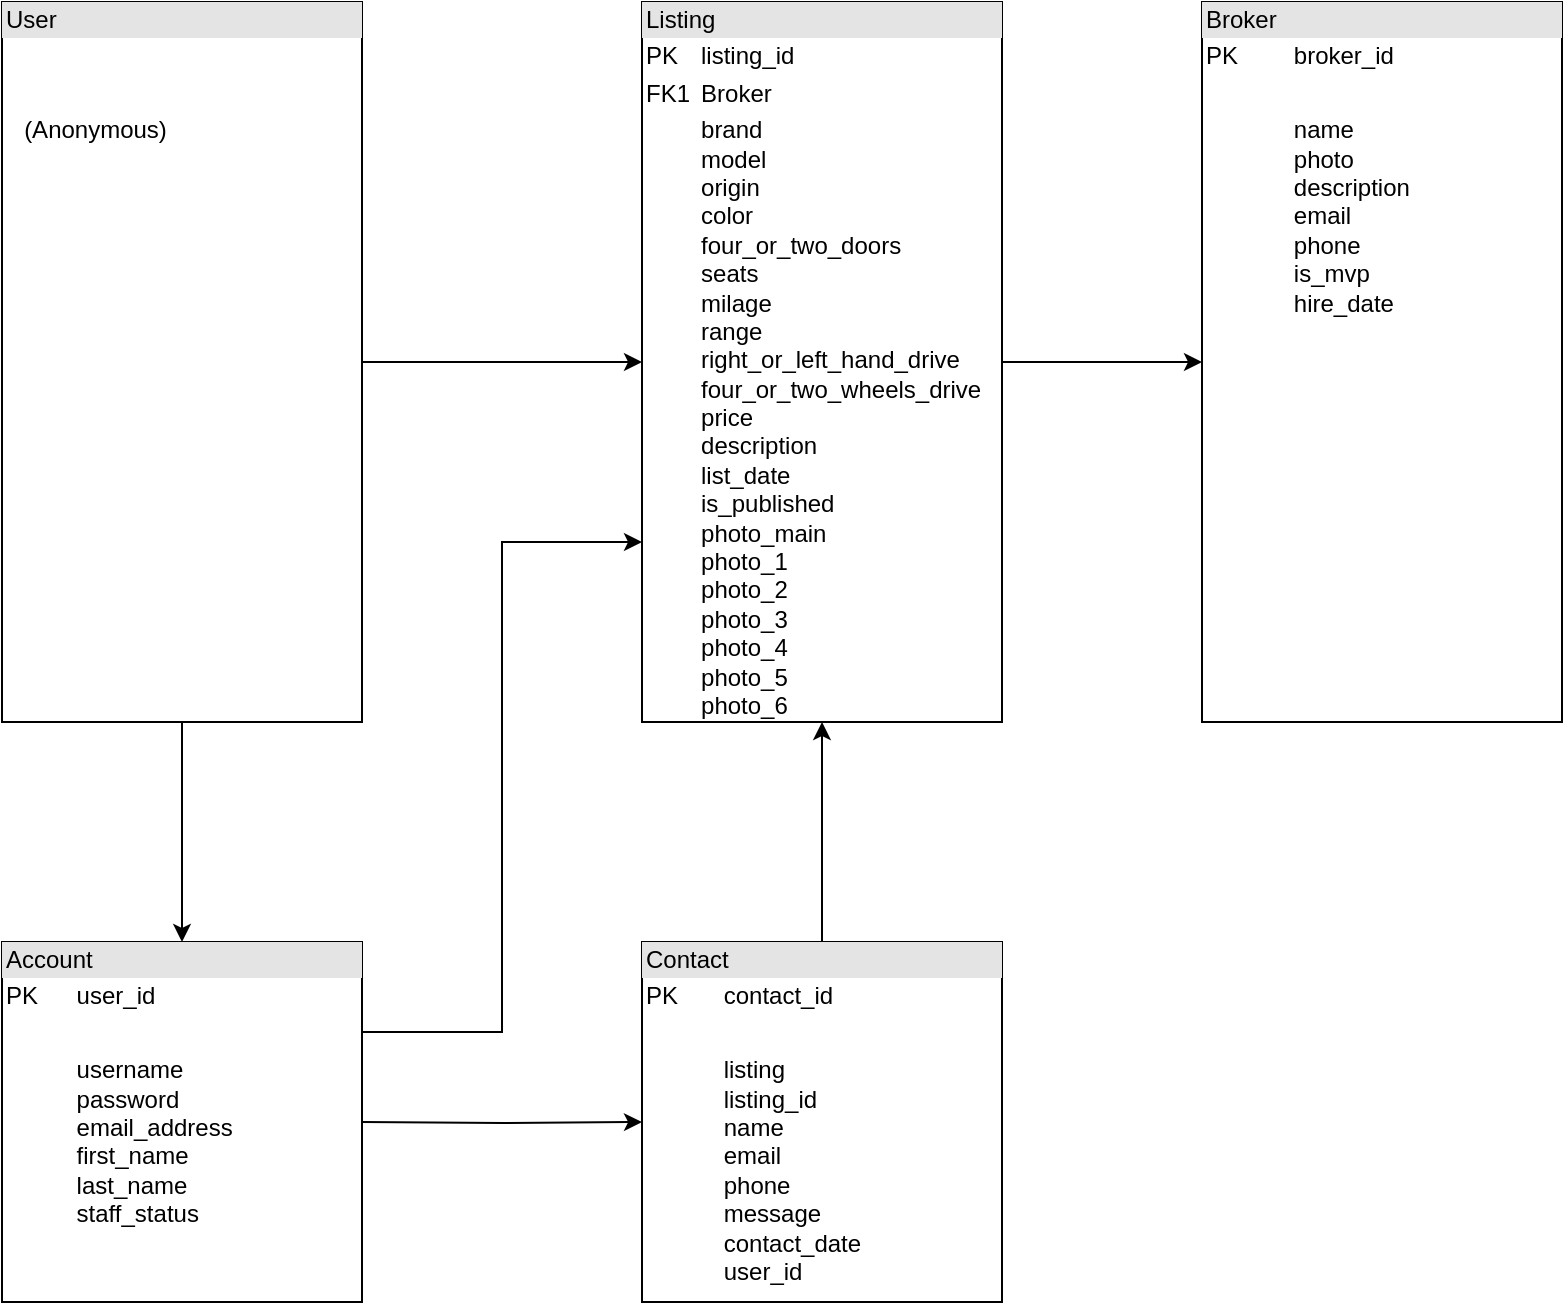 <mxfile version="24.7.14">
  <diagram name="第 1 页" id="TijuqyUWaqlRHleR1lwR">
    <mxGraphModel dx="810" dy="481" grid="1" gridSize="10" guides="1" tooltips="1" connect="1" arrows="1" fold="1" page="1" pageScale="1" pageWidth="827" pageHeight="1169" math="0" shadow="0">
      <root>
        <mxCell id="0" />
        <mxCell id="1" parent="0" />
        <mxCell id="9k_7vNt-6Q3qLQg1RE82-5" style="edgeStyle=orthogonalEdgeStyle;rounded=0;orthogonalLoop=1;jettySize=auto;html=1;exitX=1;exitY=0.5;exitDx=0;exitDy=0;entryX=0;entryY=0.5;entryDx=0;entryDy=0;" parent="1" source="9k_7vNt-6Q3qLQg1RE82-1" target="9k_7vNt-6Q3qLQg1RE82-2" edge="1">
          <mxGeometry relative="1" as="geometry" />
        </mxCell>
        <mxCell id="9k_7vNt-6Q3qLQg1RE82-1" value="&lt;div style=&quot;box-sizing:border-box;width:100%;background:#e4e4e4;padding:2px;&quot;&gt;User&lt;/div&gt;&lt;table style=&quot;width:100%;font-size:1em;&quot; cellpadding=&quot;2&quot; cellspacing=&quot;0&quot;&gt;&lt;tbody&gt;&lt;tr&gt;&lt;td&gt;&lt;br&gt;&lt;/td&gt;&lt;td&gt;&lt;br&gt;&lt;/td&gt;&lt;/tr&gt;&lt;tr&gt;&lt;td&gt;&lt;br&gt;&lt;/td&gt;&lt;td&gt;&lt;br&gt;&lt;/td&gt;&lt;/tr&gt;&lt;tr&gt;&lt;td&gt;&lt;/td&gt;&lt;td&gt;(Anonymous)&lt;/td&gt;&lt;/tr&gt;&lt;/tbody&gt;&lt;/table&gt;" style="verticalAlign=top;align=left;overflow=fill;html=1;whiteSpace=wrap;" parent="1" vertex="1">
          <mxGeometry x="40" y="40" width="180" height="360" as="geometry" />
        </mxCell>
        <mxCell id="9k_7vNt-6Q3qLQg1RE82-6" style="edgeStyle=orthogonalEdgeStyle;rounded=0;orthogonalLoop=1;jettySize=auto;html=1;entryX=0;entryY=0.5;entryDx=0;entryDy=0;" parent="1" source="9k_7vNt-6Q3qLQg1RE82-2" target="9k_7vNt-6Q3qLQg1RE82-4" edge="1">
          <mxGeometry relative="1" as="geometry" />
        </mxCell>
        <mxCell id="9k_7vNt-6Q3qLQg1RE82-2" value="&lt;div style=&quot;box-sizing:border-box;width:100%;background:#e4e4e4;padding:2px;&quot;&gt;Listing&lt;/div&gt;&lt;table style=&quot;width:100%;font-size:1em;&quot; cellpadding=&quot;2&quot; cellspacing=&quot;0&quot;&gt;&lt;tbody&gt;&lt;tr&gt;&lt;td&gt;PK&lt;/td&gt;&lt;td&gt;listing_id&lt;/td&gt;&lt;/tr&gt;&lt;tr&gt;&lt;td&gt;FK1&lt;/td&gt;&lt;td&gt;Broker&lt;/td&gt;&lt;/tr&gt;&lt;tr&gt;&lt;td&gt;&lt;/td&gt;&lt;td&gt;brand&lt;br&gt;model&lt;br&gt;origin&lt;br&gt;color&lt;br&gt;four_or_two_doors&lt;br&gt;seats&lt;br&gt;milage&lt;br&gt;range&lt;br&gt;right_or_left_hand_drive&lt;br&gt;four_or_two_wheels_drive&lt;br&gt;price&lt;br&gt;description&lt;br&gt;list_date&lt;br&gt;is_published&lt;br&gt;photo_main&lt;br&gt;photo_1&lt;br&gt;photo_2&lt;br&gt;photo_3&lt;br&gt;photo_4&lt;br&gt;photo_5&lt;br&gt;photo_6&lt;/td&gt;&lt;/tr&gt;&lt;/tbody&gt;&lt;/table&gt;" style="verticalAlign=top;align=left;overflow=fill;html=1;whiteSpace=wrap;" parent="1" vertex="1">
          <mxGeometry x="360" y="40" width="180" height="360" as="geometry" />
        </mxCell>
        <mxCell id="9k_7vNt-6Q3qLQg1RE82-8" style="edgeStyle=orthogonalEdgeStyle;rounded=0;orthogonalLoop=1;jettySize=auto;html=1;entryX=0.5;entryY=1;entryDx=0;entryDy=0;" parent="1" source="9k_7vNt-6Q3qLQg1RE82-3" target="9k_7vNt-6Q3qLQg1RE82-2" edge="1">
          <mxGeometry relative="1" as="geometry" />
        </mxCell>
        <mxCell id="9k_7vNt-6Q3qLQg1RE82-3" value="&lt;div style=&quot;box-sizing:border-box;width:100%;background:#e4e4e4;padding:2px;&quot;&gt;Contact&lt;/div&gt;&lt;table style=&quot;width:100%;font-size:1em;&quot; cellpadding=&quot;2&quot; cellspacing=&quot;0&quot;&gt;&lt;tbody&gt;&lt;tr&gt;&lt;td&gt;PK&lt;/td&gt;&lt;td&gt;contact_id&lt;br&gt;&lt;/td&gt;&lt;/tr&gt;&lt;tr&gt;&lt;td&gt;&lt;br&gt;&lt;/td&gt;&lt;td&gt;&lt;br&gt;&lt;/td&gt;&lt;/tr&gt;&lt;tr&gt;&lt;td&gt;&lt;/td&gt;&lt;td&gt;listing&lt;br&gt;listing_id&lt;br&gt;name&lt;br&gt;email&lt;br&gt;phone&lt;br&gt;message&lt;br&gt;contact_date&lt;br&gt;user_id&lt;/td&gt;&lt;/tr&gt;&lt;/tbody&gt;&lt;/table&gt;" style="verticalAlign=top;align=left;overflow=fill;html=1;whiteSpace=wrap;" parent="1" vertex="1">
          <mxGeometry x="360" y="510" width="180" height="180" as="geometry" />
        </mxCell>
        <mxCell id="9k_7vNt-6Q3qLQg1RE82-4" value="&lt;div style=&quot;box-sizing:border-box;width:100%;background:#e4e4e4;padding:2px;&quot;&gt;Broker&lt;/div&gt;&lt;table style=&quot;width:100%;font-size:1em;&quot; cellpadding=&quot;2&quot; cellspacing=&quot;0&quot;&gt;&lt;tbody&gt;&lt;tr&gt;&lt;td&gt;PK&lt;/td&gt;&lt;td&gt;broker_id&lt;/td&gt;&lt;/tr&gt;&lt;tr&gt;&lt;td&gt;&lt;br&gt;&lt;/td&gt;&lt;td&gt;&lt;br&gt;&lt;/td&gt;&lt;/tr&gt;&lt;tr&gt;&lt;td&gt;&lt;/td&gt;&lt;td&gt;name&lt;br&gt;photo&lt;br&gt;description&lt;br&gt;email&lt;br&gt;phone&lt;br&gt;is_mvp&lt;br&gt;hire_date&lt;/td&gt;&lt;/tr&gt;&lt;/tbody&gt;&lt;/table&gt;" style="verticalAlign=top;align=left;overflow=fill;html=1;whiteSpace=wrap;" parent="1" vertex="1">
          <mxGeometry x="640" y="40" width="180" height="360" as="geometry" />
        </mxCell>
        <mxCell id="2YHUWXXhpLwHT9HVngmR-1" value="&lt;div style=&quot;box-sizing:border-box;width:100%;background:#e4e4e4;padding:2px;&quot;&gt;Account&lt;/div&gt;&lt;table style=&quot;width:100%;font-size:1em;&quot; cellpadding=&quot;2&quot; cellspacing=&quot;0&quot;&gt;&lt;tbody&gt;&lt;tr&gt;&lt;td&gt;PK&lt;/td&gt;&lt;td&gt;user_id&lt;br&gt;&lt;/td&gt;&lt;/tr&gt;&lt;tr&gt;&lt;td&gt;&lt;br&gt;&lt;/td&gt;&lt;td&gt;&lt;br&gt;&lt;/td&gt;&lt;/tr&gt;&lt;tr&gt;&lt;td&gt;&lt;/td&gt;&lt;td&gt;username&lt;br&gt;password&lt;br&gt;email_address&lt;br&gt;first_name&lt;br&gt;last_name&lt;br&gt;staff_status&lt;/td&gt;&lt;/tr&gt;&lt;/tbody&gt;&lt;/table&gt;" style="verticalAlign=top;align=left;overflow=fill;html=1;whiteSpace=wrap;" parent="1" vertex="1">
          <mxGeometry x="40" y="510" width="180" height="180" as="geometry" />
        </mxCell>
        <mxCell id="2YHUWXXhpLwHT9HVngmR-7" style="edgeStyle=orthogonalEdgeStyle;rounded=0;orthogonalLoop=1;jettySize=auto;html=1;exitX=0.5;exitY=1;exitDx=0;exitDy=0;" parent="1" source="9k_7vNt-6Q3qLQg1RE82-1" target="2YHUWXXhpLwHT9HVngmR-1" edge="1">
          <mxGeometry relative="1" as="geometry">
            <mxPoint x="130" y="440" as="sourcePoint" />
            <mxPoint x="260" y="380" as="targetPoint" />
          </mxGeometry>
        </mxCell>
        <mxCell id="2YHUWXXhpLwHT9HVngmR-8" style="edgeStyle=orthogonalEdgeStyle;rounded=0;orthogonalLoop=1;jettySize=auto;html=1;entryX=0;entryY=0.5;entryDx=0;entryDy=0;" parent="1" target="9k_7vNt-6Q3qLQg1RE82-3" edge="1">
          <mxGeometry relative="1" as="geometry">
            <mxPoint x="220" y="600" as="sourcePoint" />
            <mxPoint x="350" y="601" as="targetPoint" />
          </mxGeometry>
        </mxCell>
        <mxCell id="sNog3k4Wo-O4Ny0AzQOP-1" style="edgeStyle=orthogonalEdgeStyle;rounded=0;orthogonalLoop=1;jettySize=auto;html=1;exitX=1;exitY=0.25;exitDx=0;exitDy=0;entryX=0;entryY=0.75;entryDx=0;entryDy=0;" parent="1" source="2YHUWXXhpLwHT9HVngmR-1" target="9k_7vNt-6Q3qLQg1RE82-2" edge="1">
          <mxGeometry relative="1" as="geometry">
            <mxPoint x="230" y="610" as="sourcePoint" />
            <mxPoint x="350" y="320" as="targetPoint" />
            <Array as="points">
              <mxPoint x="290" y="555" />
              <mxPoint x="290" y="310" />
            </Array>
          </mxGeometry>
        </mxCell>
      </root>
    </mxGraphModel>
  </diagram>
</mxfile>
